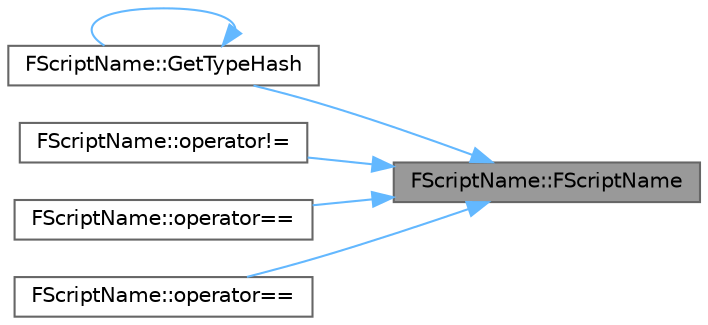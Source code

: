 digraph "FScriptName::FScriptName"
{
 // INTERACTIVE_SVG=YES
 // LATEX_PDF_SIZE
  bgcolor="transparent";
  edge [fontname=Helvetica,fontsize=10,labelfontname=Helvetica,labelfontsize=10];
  node [fontname=Helvetica,fontsize=10,shape=box,height=0.2,width=0.4];
  rankdir="RL";
  Node1 [id="Node000001",label="FScriptName::FScriptName",height=0.2,width=0.4,color="gray40", fillcolor="grey60", style="filled", fontcolor="black",tooltip=" "];
  Node1 -> Node2 [id="edge1_Node000001_Node000002",dir="back",color="steelblue1",style="solid",tooltip=" "];
  Node2 [id="Node000002",label="FScriptName::GetTypeHash",height=0.2,width=0.4,color="grey40", fillcolor="white", style="filled",URL="$d3/d7f/structFScriptName.html#a153f1bf36638e2bd98aaa16a3b51fa66",tooltip=" "];
  Node2 -> Node2 [id="edge2_Node000002_Node000002",dir="back",color="steelblue1",style="solid",tooltip=" "];
  Node1 -> Node3 [id="edge3_Node000001_Node000003",dir="back",color="steelblue1",style="solid",tooltip=" "];
  Node3 [id="Node000003",label="FScriptName::operator!=",height=0.2,width=0.4,color="grey40", fillcolor="white", style="filled",URL="$d3/d7f/structFScriptName.html#a5e101047a48293e29d5009546ea50e14",tooltip=" "];
  Node1 -> Node4 [id="edge4_Node000001_Node000004",dir="back",color="steelblue1",style="solid",tooltip=" "];
  Node4 [id="Node000004",label="FScriptName::operator==",height=0.2,width=0.4,color="grey40", fillcolor="white", style="filled",URL="$d3/d7f/structFScriptName.html#a87cc9fb2cb9e132536e164cdf04d620c",tooltip=" "];
  Node1 -> Node5 [id="edge5_Node000001_Node000005",dir="back",color="steelblue1",style="solid",tooltip=" "];
  Node5 [id="Node000005",label="FScriptName::operator==",height=0.2,width=0.4,color="grey40", fillcolor="white", style="filled",URL="$d3/d7f/structFScriptName.html#a5fbdbfb37346ad0fb8ac4c1897b60db4",tooltip=" "];
}
